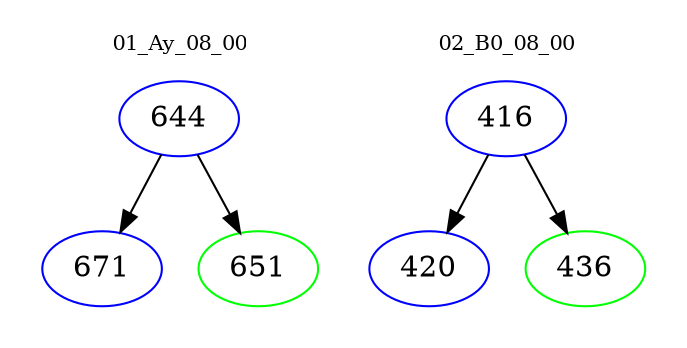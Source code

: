 digraph{
subgraph cluster_0 {
color = white
label = "01_Ay_08_00";
fontsize=10;
T0_644 [label="644", color="blue"]
T0_644 -> T0_671 [color="black"]
T0_671 [label="671", color="blue"]
T0_644 -> T0_651 [color="black"]
T0_651 [label="651", color="green"]
}
subgraph cluster_1 {
color = white
label = "02_B0_08_00";
fontsize=10;
T1_416 [label="416", color="blue"]
T1_416 -> T1_420 [color="black"]
T1_420 [label="420", color="blue"]
T1_416 -> T1_436 [color="black"]
T1_436 [label="436", color="green"]
}
}

